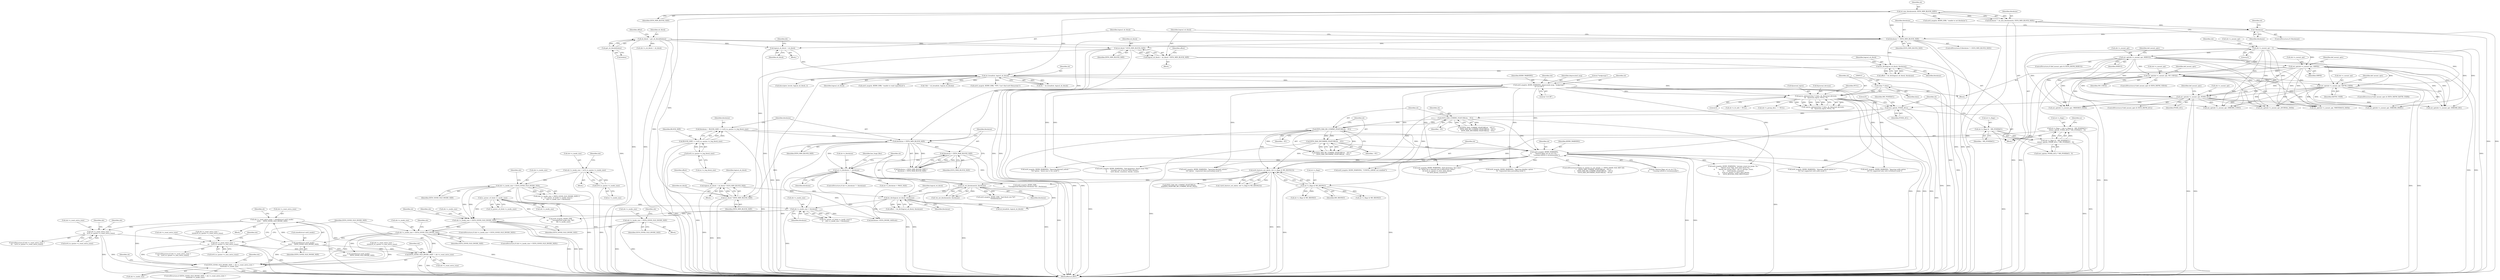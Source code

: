 digraph "0_linux_744692dc059845b2a3022119871846e74d4f6e11_16@API" {
"1001732" [label="(Call,sbi->s_want_extra_isize = sizeof(struct ext4_inode) -\n\t\t\t\t\t\t     EXT4_GOOD_OLD_INODE_SIZE)"];
"1001736" [label="(Call,sizeof(struct ext4_inode) -\n\t\t\t\t\t\t     EXT4_GOOD_OLD_INODE_SIZE)"];
"1001726" [label="(Call,sbi->s_inode_size > EXT4_GOOD_OLD_INODE_SIZE)"];
"1000758" [label="(Call,sbi->s_inode_size > EXT4_GOOD_OLD_INODE_SIZE)"];
"1000743" [label="(Call,sbi->s_inode_size > blocksize)"];
"1000739" [label="(Call,is_power_of_2(sbi->s_inode_size))"];
"1000732" [label="(Call,sbi->s_inode_size < EXT4_GOOD_OLD_INODE_SIZE)"];
"1000714" [label="(Call,sbi->s_inode_size = le16_to_cpu(es->s_inode_size))"];
"1000718" [label="(Call,le16_to_cpu(es->s_inode_size))"];
"1000598" [label="(Call,sb->s_blocksize != blocksize)"];
"1000587" [label="(Call,blocksize > EXT4_MAX_BLOCK_SIZE)"];
"1000584" [label="(Call,blocksize < EXT4_MIN_BLOCK_SIZE)"];
"1000574" [label="(Call,blocksize = BLOCK_SIZE << le32_to_cpu(es->s_log_block_size))"];
"1000576" [label="(Call,BLOCK_SIZE << le32_to_cpu(es->s_log_block_size))"];
"1000578" [label="(Call,le32_to_cpu(es->s_log_block_size))"];
"1000275" [label="(Call,sb_block * EXT4_MIN_BLOCK_SIZE)"];
"1000129" [label="(Call,sb_block = get_sb_block(&data))"];
"1000131" [label="(Call,get_sb_block(&data))"];
"1000269" [label="(Call,blocksize != EXT4_MIN_BLOCK_SIZE)"];
"1000260" [label="(Call,!blocksize)"];
"1000254" [label="(Call,blocksize = sb_min_blocksize(sb, EXT4_MIN_BLOCK_SIZE))"];
"1000256" [label="(Call,sb_min_blocksize(sb, EXT4_MIN_BLOCK_SIZE))"];
"1000625" [label="(Call,do_div(logical_sb_block, blocksize))"];
"1000618" [label="(Call,logical_sb_block = sb_block * EXT4_MIN_BLOCK_SIZE)"];
"1000620" [label="(Call,sb_block * EXT4_MIN_BLOCK_SIZE)"];
"1000606" [label="(Call,sb_set_blocksize(sb, blocksize))"];
"1000566" [label="(Call,ext4_feature_set_ok(sb, (sb->s_flags & MS_RDONLY)))"];
"1000554" [label="(Call,EXT4_HAS_RO_COMPAT_FEATURE(sb, ~0U))"];
"1000550" [label="(Call,EXT4_HAS_COMPAT_FEATURE(sb, ~0U))"];
"1000536" [label="(Call,test_opt(sb, POSIX_ACL))"];
"1000513" [label="(Call,parse_options((char *) data, sb, &journal_devnum,\n\t\t\t   &journal_ioprio, NULL, 0))"];
"1000514" [label="(Call,(char *) data)"];
"1000360" [label="(Call,ext4_msg(sb, KERN_WARNING, deprecated_msg, \"bsdgroups\",\n\t\t\t\"2.6.38\"))"];
"1000292" [label="(Call,sb_bread(sb, logical_sb_block))"];
"1000285" [label="(Call,logical_sb_block = sb_block)"];
"1000280" [label="(Call,do_div(logical_sb_block, blocksize))"];
"1000273" [label="(Call,logical_sb_block = sb_block * EXT4_MIN_BLOCK_SIZE)"];
"1000393" [label="(Call,set_opt(sbi->s_mount_opt, POSIX_ACL))"];
"1000375" [label="(Call,set_opt(sbi->s_mount_opt, NO_UID32))"];
"1000200" [label="(Call,sbi->s_mount_opt = 0)"];
"1000350" [label="(Call,set_opt(sbi->s_mount_opt, DEBUG))"];
"1000366" [label="(Call,set_opt(sbi->s_mount_opt, GRPID))"];
"1000384" [label="(Call,set_opt(sbi->s_mount_opt, XATTR_USER))"];
"1000557" [label="(Call,EXT4_HAS_INCOMPAT_FEATURE(sb, ~0U))"];
"1000560" [label="(Call,ext4_msg(sb, KERN_WARNING,\n\t\t       \"feature flags set on rev 0 fs, \"\n\t\t       \"running e2fsck is recommended\"))"];
"1000568" [label="(Call,sb->s_flags & MS_RDONLY)"];
"1000525" [label="(Call,sb->s_flags = (sb->s_flags & ~MS_POSIXACL) |\n\t\t(test_opt(sb, POSIX_ACL) ? MS_POSIXACL : 0))"];
"1000529" [label="(Call,(sb->s_flags & ~MS_POSIXACL) |\n\t\t(test_opt(sb, POSIX_ACL) ? MS_POSIXACL : 0))"];
"1000530" [label="(Call,sb->s_flags & ~MS_POSIXACL)"];
"1000702" [label="(Call,sbi->s_inode_size = EXT4_GOOD_OLD_INODE_SIZE)"];
"1001746" [label="(Call,sbi->s_want_extra_isize <\n\t\t\t    le16_to_cpu(es->s_want_extra_isize))"];
"1001763" [label="(Call,sbi->s_want_extra_isize <\n\t\t\t    le16_to_cpu(es->s_min_extra_isize))"];
"1001780" [label="(Call,EXT4_GOOD_OLD_INODE_SIZE + sbi->s_want_extra_isize >\n\t\t\t\t\t\t\tsbi->s_inode_size)"];
"1001781" [label="(Call,EXT4_GOOD_OLD_INODE_SIZE + sbi->s_want_extra_isize)"];
"1000607" [label="(Identifier,sb)"];
"1000702" [label="(Call,sbi->s_inode_size = EXT4_GOOD_OLD_INODE_SIZE)"];
"1000578" [label="(Call,le32_to_cpu(es->s_log_block_size))"];
"1001233" [label="(Call,descriptor_loc(sb, logical_sb_block, i))"];
"1000774" [label="(Identifier,sbi)"];
"1000137" [label="(Identifier,offset)"];
"1000362" [label="(Identifier,KERN_WARNING)"];
"1000744" [label="(Call,sbi->s_inode_size)"];
"1000598" [label="(Call,sb->s_blocksize != blocksize)"];
"1000765" [label="(Identifier,sb)"];
"1000385" [label="(Call,sbi->s_mount_opt)"];
"1000273" [label="(Call,logical_sb_block = sb_block * EXT4_MIN_BLOCK_SIZE)"];
"1001764" [label="(Call,sbi->s_want_extra_isize)"];
"1000724" [label="(Identifier,sbi)"];
"1000672" [label="(Identifier,has_huge_files)"];
"1000620" [label="(Call,sb_block * EXT4_MIN_BLOCK_SIZE)"];
"1000537" [label="(Identifier,sb)"];
"1000762" [label="(Identifier,EXT4_GOOD_OLD_INODE_SIZE)"];
"1001750" [label="(Call,le16_to_cpu(es->s_want_extra_isize))"];
"1000368" [label="(Identifier,sbi)"];
"1000272" [label="(Block,)"];
"1000555" [label="(Identifier,sb)"];
"1001783" [label="(Call,sbi->s_want_extra_isize)"];
"1000275" [label="(Call,sb_block * EXT4_MIN_BLOCK_SIZE)"];
"1000552" [label="(Identifier,~0U)"];
"1000626" [label="(Identifier,logical_sb_block)"];
"1000567" [label="(Identifier,sb)"];
"1000713" [label="(Block,)"];
"1000602" [label="(Identifier,blocksize)"];
"1000541" [label="(ControlStructure,if (le32_to_cpu(es->s_rev_level) == EXT4_GOOD_OLD_REV &&\n\t    (EXT4_HAS_COMPAT_FEATURE(sb, ~0U) ||\n\t     EXT4_HAS_RO_COMPAT_FEATURE(sb, ~0U) ||\n\t     EXT4_HAS_INCOMPAT_FEATURE(sb, ~0U))))"];
"1000525" [label="(Call,sb->s_flags = (sb->s_flags & ~MS_POSIXACL) |\n\t\t(test_opt(sb, POSIX_ACL) ? MS_POSIXACL : 0))"];
"1000589" [label="(Identifier,EXT4_MAX_BLOCK_SIZE)"];
"1000534" [label="(Identifier,~MS_POSIXACL)"];
"1001739" [label="(Identifier,EXT4_GOOD_OLD_INODE_SIZE)"];
"1000584" [label="(Call,blocksize < EXT4_MIN_BLOCK_SIZE)"];
"1000277" [label="(Identifier,EXT4_MIN_BLOCK_SIZE)"];
"1000404" [label="(Call,set_opt(sbi->s_mount_opt, JOURNAL_DATA))"];
"1000512" [label="(Call,!parse_options((char *) data, sb, &journal_devnum,\n\t\t\t   &journal_ioprio, NULL, 0))"];
"1000389" [label="(ControlStructure,if (def_mount_opts & EXT4_DEFM_ACL))"];
"1001754" [label="(Call,sbi->s_want_extra_isize =\n\t\t\t\t\tle16_to_cpu(es->s_want_extra_isize))"];
"1000255" [label="(Identifier,blocksize)"];
"1000563" [label="(Literal,\"feature flags set on rev 0 fs, \"\n\t\t       \"running e2fsck is recommended\")"];
"1000714" [label="(Call,sbi->s_inode_size = le16_to_cpu(es->s_inode_size))"];
"1000129" [label="(Call,sb_block = get_sb_block(&data))"];
"1001782" [label="(Identifier,EXT4_GOOD_OLD_INODE_SIZE)"];
"1001632" [label="(Call,ext4_msg(sb, KERN_WARNING, \"dioread_nolock option is \"\n\t\t\t\t\"not supported with nobh mode\"))"];
"1000706" [label="(Identifier,EXT4_GOOD_OLD_INODE_SIZE)"];
"1000625" [label="(Call,do_div(logical_sb_block, blocksize))"];
"1000733" [label="(Call,sbi->s_inode_size)"];
"1000619" [label="(Identifier,logical_sb_block)"];
"1000587" [label="(Call,blocksize > EXT4_MAX_BLOCK_SIZE)"];
"1000360" [label="(Call,ext4_msg(sb, KERN_WARNING, deprecated_msg, \"bsdgroups\",\n\t\t\t\"2.6.38\"))"];
"1000565" [label="(Call,!ext4_feature_set_ok(sb, (sb->s_flags & MS_RDONLY)))"];
"1000294" [label="(Identifier,logical_sb_block)"];
"1000284" [label="(Block,)"];
"1000394" [label="(Call,sbi->s_mount_opt)"];
"1000562" [label="(Identifier,KERN_WARNING)"];
"1000718" [label="(Call,le16_to_cpu(es->s_inode_size))"];
"1000673" [label="(Call,EXT4_HAS_RO_COMPAT_FEATURE(sb,\n\t\t\t\tEXT4_FEATURE_RO_COMPAT_HUGE_FILE))"];
"1000388" [label="(Identifier,XATTR_USER)"];
"1001786" [label="(Call,sbi->s_inode_size)"];
"1000583" [label="(Call,blocksize < EXT4_MIN_BLOCK_SIZE ||\n\t    blocksize > EXT4_MAX_BLOCK_SIZE)"];
"1000569" [label="(Call,sb->s_flags)"];
"1000757" [label="(ControlStructure,if (sbi->s_inode_size > EXT4_GOOD_OLD_INODE_SIZE))"];
"1000849" [label="(Call,blocksize / EXT4_INODE_SIZE(sb))"];
"1000575" [label="(Identifier,blocksize)"];
"1000263" [label="(Call,ext4_msg(sb, KERN_ERR, \"unable to set blocksize\"))"];
"1000536" [label="(Call,test_opt(sb, POSIX_ACL))"];
"1000517" [label="(Identifier,sb)"];
"1001762" [label="(ControlStructure,if (sbi->s_want_extra_isize <\n\t\t\t    le16_to_cpu(es->s_min_extra_isize)))"];
"1000531" [label="(Call,sb->s_flags)"];
"1001781" [label="(Call,EXT4_GOOD_OLD_INODE_SIZE + sbi->s_want_extra_isize)"];
"1001756" [label="(Identifier,sbi)"];
"1000523" [label="(Literal,0)"];
"1000346" [label="(ControlStructure,if (def_mount_opts & EXT4_DEFM_DEBUG))"];
"1000260" [label="(Call,!blocksize)"];
"1000618" [label="(Call,logical_sb_block = sb_block * EXT4_MIN_BLOCK_SIZE)"];
"1000285" [label="(Call,logical_sb_block = sb_block)"];
"1001780" [label="(Call,EXT4_GOOD_OLD_INODE_SIZE + sbi->s_want_extra_isize >\n\t\t\t\t\t\t\tsbi->s_inode_size)"];
"1000731" [label="(Call,(sbi->s_inode_size < EXT4_GOOD_OLD_INODE_SIZE) ||\n\t\t    (!is_power_of_2(sbi->s_inode_size)) ||\n\t\t    (sbi->s_inode_size > blocksize))"];
"1000559" [label="(Identifier,~0U)"];
"1000738" [label="(Call,!is_power_of_2(sbi->s_inode_size))"];
"1000585" [label="(Identifier,blocksize)"];
"1000204" [label="(Literal,0)"];
"1001720" [label="(Call,sb->s_flags & MS_RDONLY)"];
"1000586" [label="(Identifier,EXT4_MIN_BLOCK_SIZE)"];
"1000743" [label="(Call,sbi->s_inode_size > blocksize)"];
"1001137" [label="(Call,ext4_msg(sb, KERN_WARNING, \"groups count too large: %u \"\n\t\t       \"(block count %llu, first data block %u, \"\n\t\t       \"blocks per group %lu)\", sbi->s_groups_count,\n\t\t       ext4_blocks_count(es),\n\t\t       le32_to_cpu(es->s_first_data_block),\n\t\t       EXT4_BLOCKS_PER_GROUP(sb)))"];
"1000261" [label="(Identifier,blocksize)"];
"1001096" [label="(Call,ext4_msg(sb, KERN_WARNING, \"bad geometry: first data\"\n\t\t\t \"block %u is beyond end of filesystem (%llu)\",\n\t\t\t le32_to_cpu(es->s_first_data_block),\n\t\t\t ext4_blocks_count(es)))"];
"1000296" [label="(Call,ext4_msg(sb, KERN_ERR, \"unable to read superblock\"))"];
"1000376" [label="(Call,sbi->s_mount_opt)"];
"1000281" [label="(Identifier,logical_sb_block)"];
"1000574" [label="(Call,blocksize = BLOCK_SIZE << le32_to_cpu(es->s_log_block_size))"];
"1000572" [label="(Identifier,MS_RDONLY)"];
"1000365" [label="(Literal,\"2.6.38\")"];
"1002115" [label="(Call,sb->s_fs_info = NULL)"];
"1000622" [label="(Identifier,EXT4_MIN_BLOCK_SIZE)"];
"1000282" [label="(Identifier,blocksize)"];
"1001079" [label="(Call,ext4_msg(sb, KERN_WARNING, \"bad geometry: block count %llu \"\n\t\t       \"exceeds size of device (%llu blocks)\",\n\t\t       ext4_blocks_count(es), blocks_count))"];
"1001736" [label="(Call,sizeof(struct ext4_inode) -\n\t\t\t\t\t\t     EXT4_GOOD_OLD_INODE_SIZE)"];
"1001727" [label="(Call,sbi->s_inode_size)"];
"1001787" [label="(Identifier,sbi)"];
"1000550" [label="(Call,EXT4_HAS_COMPAT_FEATURE(sb, ~0U))"];
"1000539" [label="(Identifier,MS_POSIXACL)"];
"1000577" [label="(Identifier,BLOCK_SIZE)"];
"1000359" [label="(Block,)"];
"1000520" [label="(Call,&journal_ioprio)"];
"1000375" [label="(Call,set_opt(sbi->s_mount_opt, NO_UID32))"];
"1000354" [label="(Identifier,DEBUG)"];
"1000624" [label="(Identifier,offset)"];
"1002129" [label="(MethodReturn,RET)"];
"1000379" [label="(Identifier,NO_UID32)"];
"1000264" [label="(Identifier,sb)"];
"1000737" [label="(Call,(!is_power_of_2(sbi->s_inode_size)) ||\n\t\t    (sbi->s_inode_size > blocksize))"];
"1000256" [label="(Call,sb_min_blocksize(sb, EXT4_MIN_BLOCK_SIZE))"];
"1000608" [label="(Identifier,blocksize)"];
"1000364" [label="(Literal,\"bsdgroups\")"];
"1000603" [label="(Block,)"];
"1000514" [label="(Call,(char *) data)"];
"1000627" [label="(Identifier,blocksize)"];
"1000373" [label="(Identifier,def_mount_opts)"];
"1001992" [label="(Call,ext4_msg(sb, KERN_ERR, \"VFS: Can't find ext4 filesystem\"))"];
"1000605" [label="(Call,!sb_set_blocksize(sb, blocksize))"];
"1000351" [label="(Call,sbi->s_mount_opt)"];
"1000701" [label="(Block,)"];
"1000719" [label="(Call,es->s_inode_size)"];
"1000597" [label="(ControlStructure,if (sb->s_blocksize != blocksize))"];
"1001779" [label="(ControlStructure,if (EXT4_GOOD_OLD_INODE_SIZE + sbi->s_want_extra_isize >\n\t\t\t\t\t\t\tsbi->s_inode_size))"];
"1000428" [label="(Call,set_opt(sbi->s_mount_opt, WRITEBACK_DATA))"];
"1000130" [label="(Identifier,sb_block)"];
"1000736" [label="(Identifier,EXT4_GOOD_OLD_INODE_SIZE)"];
"1000591" [label="(Call,ext4_msg(sb, KERN_ERR,\n\t\t       \"Unsupported filesystem blocksize %d\", blocksize))"];
"1000258" [label="(Identifier,EXT4_MIN_BLOCK_SIZE)"];
"1000759" [label="(Call,sbi->s_inode_size)"];
"1000747" [label="(Identifier,blocksize)"];
"1000270" [label="(Identifier,blocksize)"];
"1000278" [label="(Call,offset = do_div(logical_sb_block, blocksize))"];
"1000715" [label="(Call,sbi->s_inode_size)"];
"1001730" [label="(Identifier,EXT4_GOOD_OLD_INODE_SIZE)"];
"1000610" [label="(Call,ext4_msg(sb, KERN_ERR, \"bad block size %d\",\n\t\t\t\t\tblocksize))"];
"1001834" [label="(Call,ext4_msg(sb, KERN_WARNING, \"Ignoring dioread_nolock \"\n\t\t\t\t\"option - requested data journaling mode\"))"];
"1000201" [label="(Call,sbi->s_mount_opt)"];
"1000530" [label="(Call,sb->s_flags & ~MS_POSIXACL)"];
"1000561" [label="(Identifier,sb)"];
"1000268" [label="(ControlStructure,if (blocksize != EXT4_MIN_BLOCK_SIZE))"];
"1000380" [label="(ControlStructure,if (def_mount_opts & EXT4_DEFM_XATTR_USER))"];
"1000366" [label="(Call,set_opt(sbi->s_mount_opt, GRPID))"];
"1000703" [label="(Call,sbi->s_inode_size)"];
"1001767" [label="(Call,le16_to_cpu(es->s_min_extra_isize))"];
"1000732" [label="(Call,sbi->s_inode_size < EXT4_GOOD_OLD_INODE_SIZE)"];
"1000741" [label="(Identifier,sbi)"];
"1000623" [label="(Call,offset = do_div(logical_sb_block, blocksize))"];
"1000290" [label="(Call,bh = sb_bread(sb, logical_sb_block))"];
"1000442" [label="(Call,set_opt(sbi->s_mount_opt, ERRORS_PANIC))"];
"1000526" [label="(Call,sb->s_flags)"];
"1000120" [label="(Block,)"];
"1000391" [label="(Identifier,def_mount_opts)"];
"1000566" [label="(Call,ext4_feature_set_ok(sb, (sb->s_flags & MS_RDONLY)))"];
"1001773" [label="(Identifier,sbi)"];
"1000538" [label="(Identifier,POSIX_ACL)"];
"1001844" [label="(Call,sb->s_blocksize < PAGE_SIZE)"];
"1000739" [label="(Call,is_power_of_2(sbi->s_inode_size))"];
"1001725" [label="(ControlStructure,if (sbi->s_inode_size > EXT4_GOOD_OLD_INODE_SIZE))"];
"1001470" [label="(Call,sb->s_flags & MS_RDONLY)"];
"1000361" [label="(Identifier,sb)"];
"1000463" [label="(Call,set_opt(sbi->s_mount_opt, ERRORS_RO))"];
"1000606" [label="(Call,sb_set_blocksize(sb, blocksize))"];
"1000259" [label="(ControlStructure,if (!blocksize))"];
"1000621" [label="(Identifier,sb_block)"];
"1001745" [label="(ControlStructure,if (sbi->s_want_extra_isize <\n\t\t\t    le16_to_cpu(es->s_want_extra_isize)))"];
"1000560" [label="(Call,ext4_msg(sb, KERN_WARNING,\n\t\t       \"feature flags set on rev 0 fs, \"\n\t\t       \"running e2fsck is recommended\"))"];
"1001726" [label="(Call,sbi->s_inode_size > EXT4_GOOD_OLD_INODE_SIZE)"];
"1001195" [label="(Call,sbi->s_group_desc == NULL)"];
"1001731" [label="(Block,)"];
"1000516" [label="(Identifier,data)"];
"1000280" [label="(Call,do_div(logical_sb_block, blocksize))"];
"1000397" [label="(Identifier,POSIX_ACL)"];
"1000370" [label="(Identifier,GRPID)"];
"1000257" [label="(Identifier,sb)"];
"1000384" [label="(Call,set_opt(sbi->s_mount_opt, XATTR_USER))"];
"1001618" [label="(Call,ext4_msg(sb, KERN_WARNING, \"Ignoring nobh option - \"\n \t\t\t\t\"its supported only with writeback mode\"))"];
"1000350" [label="(Call,set_opt(sbi->s_mount_opt, DEBUG))"];
"1000630" [label="(Call,sb_bread(sb, logical_sb_block))"];
"1000401" [label="(Identifier,def_mount_opts)"];
"1000599" [label="(Call,sb->s_blocksize)"];
"1000558" [label="(Identifier,sb)"];
"1000551" [label="(Identifier,sb)"];
"1000554" [label="(Call,EXT4_HAS_RO_COMPAT_FEATURE(sb, ~0U))"];
"1000540" [label="(Literal,0)"];
"1000271" [label="(Identifier,EXT4_MIN_BLOCK_SIZE)"];
"1001742" [label="(Identifier,sb)"];
"1000292" [label="(Call,sb_bread(sb, logical_sb_block))"];
"1000286" [label="(Identifier,logical_sb_block)"];
"1000518" [label="(Call,&journal_devnum)"];
"1000709" [label="(Identifier,sbi)"];
"1000576" [label="(Call,BLOCK_SIZE << le32_to_cpu(es->s_log_block_size))"];
"1001747" [label="(Call,sbi->s_want_extra_isize)"];
"1000279" [label="(Identifier,offset)"];
"1000274" [label="(Identifier,logical_sb_block)"];
"1000367" [label="(Call,sbi->s_mount_opt)"];
"1001737" [label="(Call,sizeof(struct ext4_inode))"];
"1000393" [label="(Call,set_opt(sbi->s_mount_opt, POSIX_ACL))"];
"1001746" [label="(Call,sbi->s_want_extra_isize <\n\t\t\t    le16_to_cpu(es->s_want_extra_isize))"];
"1000553" [label="(Call,EXT4_HAS_RO_COMPAT_FEATURE(sb, ~0U) ||\n\t     EXT4_HAS_INCOMPAT_FEATURE(sb, ~0U))"];
"1000513" [label="(Call,parse_options((char *) data, sb, &journal_devnum,\n\t\t\t   &journal_ioprio, NULL, 0))"];
"1000758" [label="(Call,sbi->s_inode_size > EXT4_GOOD_OLD_INODE_SIZE)"];
"1000522" [label="(Identifier,NULL)"];
"1000132" [label="(Call,&data)"];
"1001043" [label="(Call,ext4_msg(sb, KERN_WARNING, \"CONFIG_LBDAF not enabled\"))"];
"1001813" [label="(Call,ext4_msg(sb, KERN_WARNING, \"Ignoring delalloc option - \"\n \t\t\t \"requested data journaling mode\"))"];
"1000289" [label="(Call,!(bh = sb_bread(sb, logical_sb_block)))"];
"1000357" [label="(Identifier,def_mount_opts)"];
"1000568" [label="(Call,sb->s_flags & MS_RDONLY)"];
"1000535" [label="(Call,test_opt(sb, POSIX_ACL) ? MS_POSIXACL : 0)"];
"1001765" [label="(Identifier,sbi)"];
"1000276" [label="(Identifier,sb_block)"];
"1000131" [label="(Call,get_sb_block(&data))"];
"1000220" [label="(Call,sbi->s_sb_block = sb_block)"];
"1000287" [label="(Identifier,sb_block)"];
"1000200" [label="(Call,sbi->s_mount_opt = 0)"];
"1000579" [label="(Call,es->s_log_block_size)"];
"1000207" [label="(Identifier,sbi)"];
"1000546" [label="(Identifier,es)"];
"1000293" [label="(Identifier,sb)"];
"1000416" [label="(Call,set_opt(sbi->s_mount_opt, ORDERED_DATA))"];
"1000291" [label="(Identifier,bh)"];
"1000371" [label="(ControlStructure,if (def_mount_opts & EXT4_DEFM_UID16))"];
"1000382" [label="(Identifier,def_mount_opts)"];
"1000749" [label="(Call,ext4_msg(sb, KERN_ERR,\n\t\t\t       \"unsupported inode size: %d\",\n\t\t\t       sbi->s_inode_size))"];
"1000588" [label="(Identifier,blocksize)"];
"1000556" [label="(Identifier,~0U)"];
"1000363" [label="(Identifier,deprecated_msg)"];
"1001763" [label="(Call,sbi->s_want_extra_isize <\n\t\t\t    le16_to_cpu(es->s_min_extra_isize))"];
"1000740" [label="(Call,sbi->s_inode_size)"];
"1000557" [label="(Call,EXT4_HAS_INCOMPAT_FEATURE(sb, ~0U))"];
"1001792" [label="(Identifier,sbi)"];
"1000549" [label="(Call,EXT4_HAS_COMPAT_FEATURE(sb, ~0U) ||\n\t     EXT4_HAS_RO_COMPAT_FEATURE(sb, ~0U) ||\n\t     EXT4_HAS_INCOMPAT_FEATURE(sb, ~0U))"];
"1001771" [label="(Call,sbi->s_want_extra_isize =\n\t\t\t\t\tle16_to_cpu(es->s_min_extra_isize))"];
"1001805" [label="(Identifier,sb)"];
"1001794" [label="(Call,sizeof(struct ext4_inode) -\n\t\t\t\t\t\t       EXT4_GOOD_OLD_INODE_SIZE)"];
"1000269" [label="(Call,blocksize != EXT4_MIN_BLOCK_SIZE)"];
"1000529" [label="(Call,(sb->s_flags & ~MS_POSIXACL) |\n\t\t(test_opt(sb, POSIX_ACL) ? MS_POSIXACL : 0))"];
"1000254" [label="(Call,blocksize = sb_min_blocksize(sb, EXT4_MIN_BLOCK_SIZE))"];
"1001732" [label="(Call,sbi->s_want_extra_isize = sizeof(struct ext4_inode) -\n\t\t\t\t\t\t     EXT4_GOOD_OLD_INODE_SIZE)"];
"1000457" [label="(Call,set_opt(sbi->s_mount_opt, ERRORS_CONT))"];
"1001734" [label="(Identifier,sbi)"];
"1001850" [label="(Call,ext4_msg(sb, KERN_WARNING, \"Ignoring dioread_nolock \"\n\t\t\t\t\"option - block size is too small\"))"];
"1001733" [label="(Call,sbi->s_want_extra_isize)"];
"1001732" -> "1001731"  [label="AST: "];
"1001732" -> "1001736"  [label="CFG: "];
"1001733" -> "1001732"  [label="AST: "];
"1001736" -> "1001732"  [label="AST: "];
"1001742" -> "1001732"  [label="CFG: "];
"1001732" -> "1002129"  [label="DDG: "];
"1001736" -> "1001732"  [label="DDG: "];
"1001732" -> "1001746"  [label="DDG: "];
"1001732" -> "1001780"  [label="DDG: "];
"1001732" -> "1001781"  [label="DDG: "];
"1001736" -> "1001739"  [label="CFG: "];
"1001737" -> "1001736"  [label="AST: "];
"1001739" -> "1001736"  [label="AST: "];
"1001726" -> "1001736"  [label="DDG: "];
"1001736" -> "1001780"  [label="DDG: "];
"1001736" -> "1001781"  [label="DDG: "];
"1001736" -> "1001794"  [label="DDG: "];
"1001726" -> "1001725"  [label="AST: "];
"1001726" -> "1001730"  [label="CFG: "];
"1001727" -> "1001726"  [label="AST: "];
"1001730" -> "1001726"  [label="AST: "];
"1001734" -> "1001726"  [label="CFG: "];
"1001782" -> "1001726"  [label="CFG: "];
"1001726" -> "1002129"  [label="DDG: "];
"1000758" -> "1001726"  [label="DDG: "];
"1000758" -> "1001726"  [label="DDG: "];
"1000702" -> "1001726"  [label="DDG: "];
"1001726" -> "1001780"  [label="DDG: "];
"1001726" -> "1001780"  [label="DDG: "];
"1001726" -> "1001781"  [label="DDG: "];
"1001726" -> "1001794"  [label="DDG: "];
"1000758" -> "1000757"  [label="AST: "];
"1000758" -> "1000762"  [label="CFG: "];
"1000759" -> "1000758"  [label="AST: "];
"1000762" -> "1000758"  [label="AST: "];
"1000765" -> "1000758"  [label="CFG: "];
"1000774" -> "1000758"  [label="CFG: "];
"1000758" -> "1002129"  [label="DDG: "];
"1000758" -> "1002129"  [label="DDG: "];
"1000758" -> "1002129"  [label="DDG: "];
"1000743" -> "1000758"  [label="DDG: "];
"1000739" -> "1000758"  [label="DDG: "];
"1000732" -> "1000758"  [label="DDG: "];
"1000732" -> "1000758"  [label="DDG: "];
"1000743" -> "1000737"  [label="AST: "];
"1000743" -> "1000747"  [label="CFG: "];
"1000744" -> "1000743"  [label="AST: "];
"1000747" -> "1000743"  [label="AST: "];
"1000737" -> "1000743"  [label="CFG: "];
"1000743" -> "1002129"  [label="DDG: "];
"1000743" -> "1000737"  [label="DDG: "];
"1000743" -> "1000737"  [label="DDG: "];
"1000739" -> "1000743"  [label="DDG: "];
"1000598" -> "1000743"  [label="DDG: "];
"1000625" -> "1000743"  [label="DDG: "];
"1000743" -> "1000749"  [label="DDG: "];
"1000743" -> "1000849"  [label="DDG: "];
"1000739" -> "1000738"  [label="AST: "];
"1000739" -> "1000740"  [label="CFG: "];
"1000740" -> "1000739"  [label="AST: "];
"1000738" -> "1000739"  [label="CFG: "];
"1000739" -> "1000738"  [label="DDG: "];
"1000732" -> "1000739"  [label="DDG: "];
"1000739" -> "1000749"  [label="DDG: "];
"1000732" -> "1000731"  [label="AST: "];
"1000732" -> "1000736"  [label="CFG: "];
"1000733" -> "1000732"  [label="AST: "];
"1000736" -> "1000732"  [label="AST: "];
"1000741" -> "1000732"  [label="CFG: "];
"1000731" -> "1000732"  [label="CFG: "];
"1000732" -> "1002129"  [label="DDG: "];
"1000732" -> "1000731"  [label="DDG: "];
"1000732" -> "1000731"  [label="DDG: "];
"1000714" -> "1000732"  [label="DDG: "];
"1000732" -> "1000749"  [label="DDG: "];
"1000714" -> "1000713"  [label="AST: "];
"1000714" -> "1000718"  [label="CFG: "];
"1000715" -> "1000714"  [label="AST: "];
"1000718" -> "1000714"  [label="AST: "];
"1000724" -> "1000714"  [label="CFG: "];
"1000714" -> "1002129"  [label="DDG: "];
"1000718" -> "1000714"  [label="DDG: "];
"1000718" -> "1000719"  [label="CFG: "];
"1000719" -> "1000718"  [label="AST: "];
"1000718" -> "1002129"  [label="DDG: "];
"1000598" -> "1000597"  [label="AST: "];
"1000598" -> "1000602"  [label="CFG: "];
"1000599" -> "1000598"  [label="AST: "];
"1000602" -> "1000598"  [label="AST: "];
"1000607" -> "1000598"  [label="CFG: "];
"1000672" -> "1000598"  [label="CFG: "];
"1000598" -> "1002129"  [label="DDG: "];
"1000598" -> "1002129"  [label="DDG: "];
"1000598" -> "1002129"  [label="DDG: "];
"1000587" -> "1000598"  [label="DDG: "];
"1000584" -> "1000598"  [label="DDG: "];
"1000598" -> "1000606"  [label="DDG: "];
"1000598" -> "1000849"  [label="DDG: "];
"1000598" -> "1001844"  [label="DDG: "];
"1000587" -> "1000583"  [label="AST: "];
"1000587" -> "1000589"  [label="CFG: "];
"1000588" -> "1000587"  [label="AST: "];
"1000589" -> "1000587"  [label="AST: "];
"1000583" -> "1000587"  [label="CFG: "];
"1000587" -> "1002129"  [label="DDG: "];
"1000587" -> "1000583"  [label="DDG: "];
"1000587" -> "1000583"  [label="DDG: "];
"1000584" -> "1000587"  [label="DDG: "];
"1000587" -> "1000591"  [label="DDG: "];
"1000584" -> "1000583"  [label="AST: "];
"1000584" -> "1000586"  [label="CFG: "];
"1000585" -> "1000584"  [label="AST: "];
"1000586" -> "1000584"  [label="AST: "];
"1000588" -> "1000584"  [label="CFG: "];
"1000583" -> "1000584"  [label="CFG: "];
"1000584" -> "1002129"  [label="DDG: "];
"1000584" -> "1000583"  [label="DDG: "];
"1000584" -> "1000583"  [label="DDG: "];
"1000574" -> "1000584"  [label="DDG: "];
"1000275" -> "1000584"  [label="DDG: "];
"1000269" -> "1000584"  [label="DDG: "];
"1000584" -> "1000591"  [label="DDG: "];
"1000584" -> "1000620"  [label="DDG: "];
"1000574" -> "1000120"  [label="AST: "];
"1000574" -> "1000576"  [label="CFG: "];
"1000575" -> "1000574"  [label="AST: "];
"1000576" -> "1000574"  [label="AST: "];
"1000585" -> "1000574"  [label="CFG: "];
"1000574" -> "1002129"  [label="DDG: "];
"1000576" -> "1000574"  [label="DDG: "];
"1000576" -> "1000574"  [label="DDG: "];
"1000576" -> "1000578"  [label="CFG: "];
"1000577" -> "1000576"  [label="AST: "];
"1000578" -> "1000576"  [label="AST: "];
"1000576" -> "1002129"  [label="DDG: "];
"1000576" -> "1002129"  [label="DDG: "];
"1000578" -> "1000576"  [label="DDG: "];
"1000578" -> "1000579"  [label="CFG: "];
"1000579" -> "1000578"  [label="AST: "];
"1000578" -> "1002129"  [label="DDG: "];
"1000275" -> "1000273"  [label="AST: "];
"1000275" -> "1000277"  [label="CFG: "];
"1000276" -> "1000275"  [label="AST: "];
"1000277" -> "1000275"  [label="AST: "];
"1000273" -> "1000275"  [label="CFG: "];
"1000275" -> "1002129"  [label="DDG: "];
"1000275" -> "1002129"  [label="DDG: "];
"1000275" -> "1000273"  [label="DDG: "];
"1000275" -> "1000273"  [label="DDG: "];
"1000129" -> "1000275"  [label="DDG: "];
"1000269" -> "1000275"  [label="DDG: "];
"1000275" -> "1000620"  [label="DDG: "];
"1000129" -> "1000120"  [label="AST: "];
"1000129" -> "1000131"  [label="CFG: "];
"1000130" -> "1000129"  [label="AST: "];
"1000131" -> "1000129"  [label="AST: "];
"1000137" -> "1000129"  [label="CFG: "];
"1000129" -> "1002129"  [label="DDG: "];
"1000129" -> "1002129"  [label="DDG: "];
"1000131" -> "1000129"  [label="DDG: "];
"1000129" -> "1000220"  [label="DDG: "];
"1000129" -> "1000285"  [label="DDG: "];
"1000129" -> "1000620"  [label="DDG: "];
"1000131" -> "1000132"  [label="CFG: "];
"1000132" -> "1000131"  [label="AST: "];
"1000131" -> "1002129"  [label="DDG: "];
"1000269" -> "1000268"  [label="AST: "];
"1000269" -> "1000271"  [label="CFG: "];
"1000270" -> "1000269"  [label="AST: "];
"1000271" -> "1000269"  [label="AST: "];
"1000274" -> "1000269"  [label="CFG: "];
"1000286" -> "1000269"  [label="CFG: "];
"1000269" -> "1002129"  [label="DDG: "];
"1000269" -> "1002129"  [label="DDG: "];
"1000269" -> "1002129"  [label="DDG: "];
"1000260" -> "1000269"  [label="DDG: "];
"1000256" -> "1000269"  [label="DDG: "];
"1000269" -> "1000280"  [label="DDG: "];
"1000260" -> "1000259"  [label="AST: "];
"1000260" -> "1000261"  [label="CFG: "];
"1000261" -> "1000260"  [label="AST: "];
"1000264" -> "1000260"  [label="CFG: "];
"1000270" -> "1000260"  [label="CFG: "];
"1000260" -> "1002129"  [label="DDG: "];
"1000260" -> "1002129"  [label="DDG: "];
"1000254" -> "1000260"  [label="DDG: "];
"1000254" -> "1000120"  [label="AST: "];
"1000254" -> "1000256"  [label="CFG: "];
"1000255" -> "1000254"  [label="AST: "];
"1000256" -> "1000254"  [label="AST: "];
"1000261" -> "1000254"  [label="CFG: "];
"1000254" -> "1002129"  [label="DDG: "];
"1000256" -> "1000254"  [label="DDG: "];
"1000256" -> "1000254"  [label="DDG: "];
"1000256" -> "1000258"  [label="CFG: "];
"1000257" -> "1000256"  [label="AST: "];
"1000258" -> "1000256"  [label="AST: "];
"1000256" -> "1002129"  [label="DDG: "];
"1000256" -> "1000263"  [label="DDG: "];
"1000256" -> "1000292"  [label="DDG: "];
"1000625" -> "1000623"  [label="AST: "];
"1000625" -> "1000627"  [label="CFG: "];
"1000626" -> "1000625"  [label="AST: "];
"1000627" -> "1000625"  [label="AST: "];
"1000623" -> "1000625"  [label="CFG: "];
"1000625" -> "1002129"  [label="DDG: "];
"1000625" -> "1000623"  [label="DDG: "];
"1000625" -> "1000623"  [label="DDG: "];
"1000618" -> "1000625"  [label="DDG: "];
"1000606" -> "1000625"  [label="DDG: "];
"1000625" -> "1000630"  [label="DDG: "];
"1000625" -> "1000849"  [label="DDG: "];
"1000618" -> "1000603"  [label="AST: "];
"1000618" -> "1000620"  [label="CFG: "];
"1000619" -> "1000618"  [label="AST: "];
"1000620" -> "1000618"  [label="AST: "];
"1000624" -> "1000618"  [label="CFG: "];
"1000618" -> "1002129"  [label="DDG: "];
"1000620" -> "1000618"  [label="DDG: "];
"1000620" -> "1000618"  [label="DDG: "];
"1000620" -> "1000622"  [label="CFG: "];
"1000621" -> "1000620"  [label="AST: "];
"1000622" -> "1000620"  [label="AST: "];
"1000620" -> "1002129"  [label="DDG: "];
"1000620" -> "1002129"  [label="DDG: "];
"1000606" -> "1000605"  [label="AST: "];
"1000606" -> "1000608"  [label="CFG: "];
"1000607" -> "1000606"  [label="AST: "];
"1000608" -> "1000606"  [label="AST: "];
"1000605" -> "1000606"  [label="CFG: "];
"1000606" -> "1000605"  [label="DDG: "];
"1000606" -> "1000605"  [label="DDG: "];
"1000566" -> "1000606"  [label="DDG: "];
"1000606" -> "1000610"  [label="DDG: "];
"1000606" -> "1000610"  [label="DDG: "];
"1000606" -> "1000630"  [label="DDG: "];
"1000566" -> "1000565"  [label="AST: "];
"1000566" -> "1000568"  [label="CFG: "];
"1000567" -> "1000566"  [label="AST: "];
"1000568" -> "1000566"  [label="AST: "];
"1000565" -> "1000566"  [label="CFG: "];
"1000566" -> "1002129"  [label="DDG: "];
"1000566" -> "1002129"  [label="DDG: "];
"1000566" -> "1000565"  [label="DDG: "];
"1000566" -> "1000565"  [label="DDG: "];
"1000554" -> "1000566"  [label="DDG: "];
"1000557" -> "1000566"  [label="DDG: "];
"1000550" -> "1000566"  [label="DDG: "];
"1000536" -> "1000566"  [label="DDG: "];
"1000560" -> "1000566"  [label="DDG: "];
"1000568" -> "1000566"  [label="DDG: "];
"1000568" -> "1000566"  [label="DDG: "];
"1000566" -> "1000591"  [label="DDG: "];
"1000566" -> "1000673"  [label="DDG: "];
"1000554" -> "1000553"  [label="AST: "];
"1000554" -> "1000556"  [label="CFG: "];
"1000555" -> "1000554"  [label="AST: "];
"1000556" -> "1000554"  [label="AST: "];
"1000558" -> "1000554"  [label="CFG: "];
"1000553" -> "1000554"  [label="CFG: "];
"1000554" -> "1002129"  [label="DDG: "];
"1000554" -> "1000553"  [label="DDG: "];
"1000554" -> "1000553"  [label="DDG: "];
"1000550" -> "1000554"  [label="DDG: "];
"1000550" -> "1000554"  [label="DDG: "];
"1000554" -> "1000557"  [label="DDG: "];
"1000554" -> "1000557"  [label="DDG: "];
"1000554" -> "1000560"  [label="DDG: "];
"1000550" -> "1000549"  [label="AST: "];
"1000550" -> "1000552"  [label="CFG: "];
"1000551" -> "1000550"  [label="AST: "];
"1000552" -> "1000550"  [label="AST: "];
"1000555" -> "1000550"  [label="CFG: "];
"1000549" -> "1000550"  [label="CFG: "];
"1000550" -> "1002129"  [label="DDG: "];
"1000550" -> "1000549"  [label="DDG: "];
"1000550" -> "1000549"  [label="DDG: "];
"1000536" -> "1000550"  [label="DDG: "];
"1000550" -> "1000560"  [label="DDG: "];
"1000536" -> "1000535"  [label="AST: "];
"1000536" -> "1000538"  [label="CFG: "];
"1000537" -> "1000536"  [label="AST: "];
"1000538" -> "1000536"  [label="AST: "];
"1000539" -> "1000536"  [label="CFG: "];
"1000540" -> "1000536"  [label="CFG: "];
"1000536" -> "1002129"  [label="DDG: "];
"1000513" -> "1000536"  [label="DDG: "];
"1000393" -> "1000536"  [label="DDG: "];
"1000536" -> "1000560"  [label="DDG: "];
"1000513" -> "1000512"  [label="AST: "];
"1000513" -> "1000523"  [label="CFG: "];
"1000514" -> "1000513"  [label="AST: "];
"1000517" -> "1000513"  [label="AST: "];
"1000518" -> "1000513"  [label="AST: "];
"1000520" -> "1000513"  [label="AST: "];
"1000522" -> "1000513"  [label="AST: "];
"1000523" -> "1000513"  [label="AST: "];
"1000512" -> "1000513"  [label="CFG: "];
"1000513" -> "1002129"  [label="DDG: "];
"1000513" -> "1002129"  [label="DDG: "];
"1000513" -> "1002129"  [label="DDG: "];
"1000513" -> "1002129"  [label="DDG: "];
"1000513" -> "1000512"  [label="DDG: "];
"1000513" -> "1000512"  [label="DDG: "];
"1000513" -> "1000512"  [label="DDG: "];
"1000513" -> "1000512"  [label="DDG: "];
"1000513" -> "1000512"  [label="DDG: "];
"1000513" -> "1000512"  [label="DDG: "];
"1000514" -> "1000513"  [label="DDG: "];
"1000360" -> "1000513"  [label="DDG: "];
"1000292" -> "1000513"  [label="DDG: "];
"1000513" -> "1001195"  [label="DDG: "];
"1000513" -> "1002115"  [label="DDG: "];
"1000514" -> "1000516"  [label="CFG: "];
"1000515" -> "1000514"  [label="AST: "];
"1000516" -> "1000514"  [label="AST: "];
"1000517" -> "1000514"  [label="CFG: "];
"1000514" -> "1002129"  [label="DDG: "];
"1000360" -> "1000359"  [label="AST: "];
"1000360" -> "1000365"  [label="CFG: "];
"1000361" -> "1000360"  [label="AST: "];
"1000362" -> "1000360"  [label="AST: "];
"1000363" -> "1000360"  [label="AST: "];
"1000364" -> "1000360"  [label="AST: "];
"1000365" -> "1000360"  [label="AST: "];
"1000368" -> "1000360"  [label="CFG: "];
"1000360" -> "1002129"  [label="DDG: "];
"1000360" -> "1002129"  [label="DDG: "];
"1000360" -> "1002129"  [label="DDG: "];
"1000292" -> "1000360"  [label="DDG: "];
"1000360" -> "1000560"  [label="DDG: "];
"1000360" -> "1001043"  [label="DDG: "];
"1000360" -> "1001079"  [label="DDG: "];
"1000360" -> "1001096"  [label="DDG: "];
"1000360" -> "1001137"  [label="DDG: "];
"1000360" -> "1001618"  [label="DDG: "];
"1000360" -> "1001632"  [label="DDG: "];
"1000360" -> "1001813"  [label="DDG: "];
"1000360" -> "1001834"  [label="DDG: "];
"1000360" -> "1001850"  [label="DDG: "];
"1000292" -> "1000290"  [label="AST: "];
"1000292" -> "1000294"  [label="CFG: "];
"1000293" -> "1000292"  [label="AST: "];
"1000294" -> "1000292"  [label="AST: "];
"1000290" -> "1000292"  [label="CFG: "];
"1000292" -> "1002129"  [label="DDG: "];
"1000292" -> "1002129"  [label="DDG: "];
"1000292" -> "1000289"  [label="DDG: "];
"1000292" -> "1000289"  [label="DDG: "];
"1000292" -> "1000290"  [label="DDG: "];
"1000292" -> "1000290"  [label="DDG: "];
"1000285" -> "1000292"  [label="DDG: "];
"1000280" -> "1000292"  [label="DDG: "];
"1000292" -> "1000296"  [label="DDG: "];
"1000292" -> "1001233"  [label="DDG: "];
"1000292" -> "1001992"  [label="DDG: "];
"1000285" -> "1000284"  [label="AST: "];
"1000285" -> "1000287"  [label="CFG: "];
"1000286" -> "1000285"  [label="AST: "];
"1000287" -> "1000285"  [label="AST: "];
"1000291" -> "1000285"  [label="CFG: "];
"1000285" -> "1002129"  [label="DDG: "];
"1000280" -> "1000278"  [label="AST: "];
"1000280" -> "1000282"  [label="CFG: "];
"1000281" -> "1000280"  [label="AST: "];
"1000282" -> "1000280"  [label="AST: "];
"1000278" -> "1000280"  [label="CFG: "];
"1000280" -> "1002129"  [label="DDG: "];
"1000280" -> "1000278"  [label="DDG: "];
"1000280" -> "1000278"  [label="DDG: "];
"1000273" -> "1000280"  [label="DDG: "];
"1000273" -> "1000272"  [label="AST: "];
"1000274" -> "1000273"  [label="AST: "];
"1000279" -> "1000273"  [label="CFG: "];
"1000273" -> "1002129"  [label="DDG: "];
"1000393" -> "1000389"  [label="AST: "];
"1000393" -> "1000397"  [label="CFG: "];
"1000394" -> "1000393"  [label="AST: "];
"1000397" -> "1000393"  [label="AST: "];
"1000401" -> "1000393"  [label="CFG: "];
"1000393" -> "1002129"  [label="DDG: "];
"1000393" -> "1002129"  [label="DDG: "];
"1000375" -> "1000393"  [label="DDG: "];
"1000200" -> "1000393"  [label="DDG: "];
"1000350" -> "1000393"  [label="DDG: "];
"1000366" -> "1000393"  [label="DDG: "];
"1000384" -> "1000393"  [label="DDG: "];
"1000393" -> "1000404"  [label="DDG: "];
"1000393" -> "1000416"  [label="DDG: "];
"1000393" -> "1000428"  [label="DDG: "];
"1000393" -> "1000442"  [label="DDG: "];
"1000393" -> "1000457"  [label="DDG: "];
"1000393" -> "1000463"  [label="DDG: "];
"1000375" -> "1000371"  [label="AST: "];
"1000375" -> "1000379"  [label="CFG: "];
"1000376" -> "1000375"  [label="AST: "];
"1000379" -> "1000375"  [label="AST: "];
"1000382" -> "1000375"  [label="CFG: "];
"1000375" -> "1002129"  [label="DDG: "];
"1000375" -> "1002129"  [label="DDG: "];
"1000200" -> "1000375"  [label="DDG: "];
"1000350" -> "1000375"  [label="DDG: "];
"1000366" -> "1000375"  [label="DDG: "];
"1000375" -> "1000384"  [label="DDG: "];
"1000375" -> "1000404"  [label="DDG: "];
"1000375" -> "1000416"  [label="DDG: "];
"1000375" -> "1000428"  [label="DDG: "];
"1000375" -> "1000442"  [label="DDG: "];
"1000375" -> "1000457"  [label="DDG: "];
"1000375" -> "1000463"  [label="DDG: "];
"1000200" -> "1000120"  [label="AST: "];
"1000200" -> "1000204"  [label="CFG: "];
"1000201" -> "1000200"  [label="AST: "];
"1000204" -> "1000200"  [label="AST: "];
"1000207" -> "1000200"  [label="CFG: "];
"1000200" -> "1002129"  [label="DDG: "];
"1000200" -> "1000350"  [label="DDG: "];
"1000200" -> "1000366"  [label="DDG: "];
"1000200" -> "1000384"  [label="DDG: "];
"1000200" -> "1000404"  [label="DDG: "];
"1000200" -> "1000416"  [label="DDG: "];
"1000200" -> "1000428"  [label="DDG: "];
"1000200" -> "1000442"  [label="DDG: "];
"1000200" -> "1000457"  [label="DDG: "];
"1000200" -> "1000463"  [label="DDG: "];
"1000350" -> "1000346"  [label="AST: "];
"1000350" -> "1000354"  [label="CFG: "];
"1000351" -> "1000350"  [label="AST: "];
"1000354" -> "1000350"  [label="AST: "];
"1000357" -> "1000350"  [label="CFG: "];
"1000350" -> "1002129"  [label="DDG: "];
"1000350" -> "1002129"  [label="DDG: "];
"1000350" -> "1000366"  [label="DDG: "];
"1000350" -> "1000384"  [label="DDG: "];
"1000350" -> "1000404"  [label="DDG: "];
"1000350" -> "1000416"  [label="DDG: "];
"1000350" -> "1000428"  [label="DDG: "];
"1000350" -> "1000442"  [label="DDG: "];
"1000350" -> "1000457"  [label="DDG: "];
"1000350" -> "1000463"  [label="DDG: "];
"1000366" -> "1000359"  [label="AST: "];
"1000366" -> "1000370"  [label="CFG: "];
"1000367" -> "1000366"  [label="AST: "];
"1000370" -> "1000366"  [label="AST: "];
"1000373" -> "1000366"  [label="CFG: "];
"1000366" -> "1002129"  [label="DDG: "];
"1000366" -> "1002129"  [label="DDG: "];
"1000366" -> "1000384"  [label="DDG: "];
"1000366" -> "1000404"  [label="DDG: "];
"1000366" -> "1000416"  [label="DDG: "];
"1000366" -> "1000428"  [label="DDG: "];
"1000366" -> "1000442"  [label="DDG: "];
"1000366" -> "1000457"  [label="DDG: "];
"1000366" -> "1000463"  [label="DDG: "];
"1000384" -> "1000380"  [label="AST: "];
"1000384" -> "1000388"  [label="CFG: "];
"1000385" -> "1000384"  [label="AST: "];
"1000388" -> "1000384"  [label="AST: "];
"1000391" -> "1000384"  [label="CFG: "];
"1000384" -> "1002129"  [label="DDG: "];
"1000384" -> "1002129"  [label="DDG: "];
"1000384" -> "1000404"  [label="DDG: "];
"1000384" -> "1000416"  [label="DDG: "];
"1000384" -> "1000428"  [label="DDG: "];
"1000384" -> "1000442"  [label="DDG: "];
"1000384" -> "1000457"  [label="DDG: "];
"1000384" -> "1000463"  [label="DDG: "];
"1000557" -> "1000553"  [label="AST: "];
"1000557" -> "1000559"  [label="CFG: "];
"1000558" -> "1000557"  [label="AST: "];
"1000559" -> "1000557"  [label="AST: "];
"1000553" -> "1000557"  [label="CFG: "];
"1000557" -> "1002129"  [label="DDG: "];
"1000557" -> "1000553"  [label="DDG: "];
"1000557" -> "1000553"  [label="DDG: "];
"1000557" -> "1000560"  [label="DDG: "];
"1000560" -> "1000541"  [label="AST: "];
"1000560" -> "1000563"  [label="CFG: "];
"1000561" -> "1000560"  [label="AST: "];
"1000562" -> "1000560"  [label="AST: "];
"1000563" -> "1000560"  [label="AST: "];
"1000567" -> "1000560"  [label="CFG: "];
"1000560" -> "1002129"  [label="DDG: "];
"1000560" -> "1002129"  [label="DDG: "];
"1000560" -> "1001043"  [label="DDG: "];
"1000560" -> "1001079"  [label="DDG: "];
"1000560" -> "1001096"  [label="DDG: "];
"1000560" -> "1001137"  [label="DDG: "];
"1000560" -> "1001618"  [label="DDG: "];
"1000560" -> "1001632"  [label="DDG: "];
"1000560" -> "1001813"  [label="DDG: "];
"1000560" -> "1001834"  [label="DDG: "];
"1000560" -> "1001850"  [label="DDG: "];
"1000568" -> "1000572"  [label="CFG: "];
"1000569" -> "1000568"  [label="AST: "];
"1000572" -> "1000568"  [label="AST: "];
"1000568" -> "1002129"  [label="DDG: "];
"1000568" -> "1002129"  [label="DDG: "];
"1000525" -> "1000568"  [label="DDG: "];
"1000568" -> "1001470"  [label="DDG: "];
"1000568" -> "1001470"  [label="DDG: "];
"1000568" -> "1001720"  [label="DDG: "];
"1000568" -> "1001720"  [label="DDG: "];
"1000525" -> "1000120"  [label="AST: "];
"1000525" -> "1000529"  [label="CFG: "];
"1000526" -> "1000525"  [label="AST: "];
"1000529" -> "1000525"  [label="AST: "];
"1000546" -> "1000525"  [label="CFG: "];
"1000525" -> "1002129"  [label="DDG: "];
"1000529" -> "1000525"  [label="DDG: "];
"1000529" -> "1000525"  [label="DDG: "];
"1000529" -> "1000535"  [label="CFG: "];
"1000530" -> "1000529"  [label="AST: "];
"1000535" -> "1000529"  [label="AST: "];
"1000529" -> "1002129"  [label="DDG: "];
"1000529" -> "1002129"  [label="DDG: "];
"1000530" -> "1000529"  [label="DDG: "];
"1000530" -> "1000529"  [label="DDG: "];
"1000530" -> "1000534"  [label="CFG: "];
"1000531" -> "1000530"  [label="AST: "];
"1000534" -> "1000530"  [label="AST: "];
"1000537" -> "1000530"  [label="CFG: "];
"1000530" -> "1002129"  [label="DDG: "];
"1000702" -> "1000701"  [label="AST: "];
"1000702" -> "1000706"  [label="CFG: "];
"1000703" -> "1000702"  [label="AST: "];
"1000706" -> "1000702"  [label="AST: "];
"1000709" -> "1000702"  [label="CFG: "];
"1000702" -> "1002129"  [label="DDG: "];
"1000702" -> "1002129"  [label="DDG: "];
"1001746" -> "1001745"  [label="AST: "];
"1001746" -> "1001750"  [label="CFG: "];
"1001747" -> "1001746"  [label="AST: "];
"1001750" -> "1001746"  [label="AST: "];
"1001756" -> "1001746"  [label="CFG: "];
"1001765" -> "1001746"  [label="CFG: "];
"1001746" -> "1002129"  [label="DDG: "];
"1001746" -> "1002129"  [label="DDG: "];
"1001750" -> "1001746"  [label="DDG: "];
"1001746" -> "1001763"  [label="DDG: "];
"1001763" -> "1001762"  [label="AST: "];
"1001763" -> "1001767"  [label="CFG: "];
"1001764" -> "1001763"  [label="AST: "];
"1001767" -> "1001763"  [label="AST: "];
"1001773" -> "1001763"  [label="CFG: "];
"1001782" -> "1001763"  [label="CFG: "];
"1001763" -> "1002129"  [label="DDG: "];
"1001763" -> "1002129"  [label="DDG: "];
"1001754" -> "1001763"  [label="DDG: "];
"1001767" -> "1001763"  [label="DDG: "];
"1001763" -> "1001780"  [label="DDG: "];
"1001763" -> "1001781"  [label="DDG: "];
"1001780" -> "1001779"  [label="AST: "];
"1001780" -> "1001786"  [label="CFG: "];
"1001781" -> "1001780"  [label="AST: "];
"1001786" -> "1001780"  [label="AST: "];
"1001792" -> "1001780"  [label="CFG: "];
"1001805" -> "1001780"  [label="CFG: "];
"1001780" -> "1002129"  [label="DDG: "];
"1001780" -> "1002129"  [label="DDG: "];
"1001780" -> "1002129"  [label="DDG: "];
"1001771" -> "1001780"  [label="DDG: "];
"1001781" -> "1001783"  [label="CFG: "];
"1001782" -> "1001781"  [label="AST: "];
"1001783" -> "1001781"  [label="AST: "];
"1001787" -> "1001781"  [label="CFG: "];
"1001781" -> "1002129"  [label="DDG: "];
"1001781" -> "1002129"  [label="DDG: "];
"1001771" -> "1001781"  [label="DDG: "];
}
